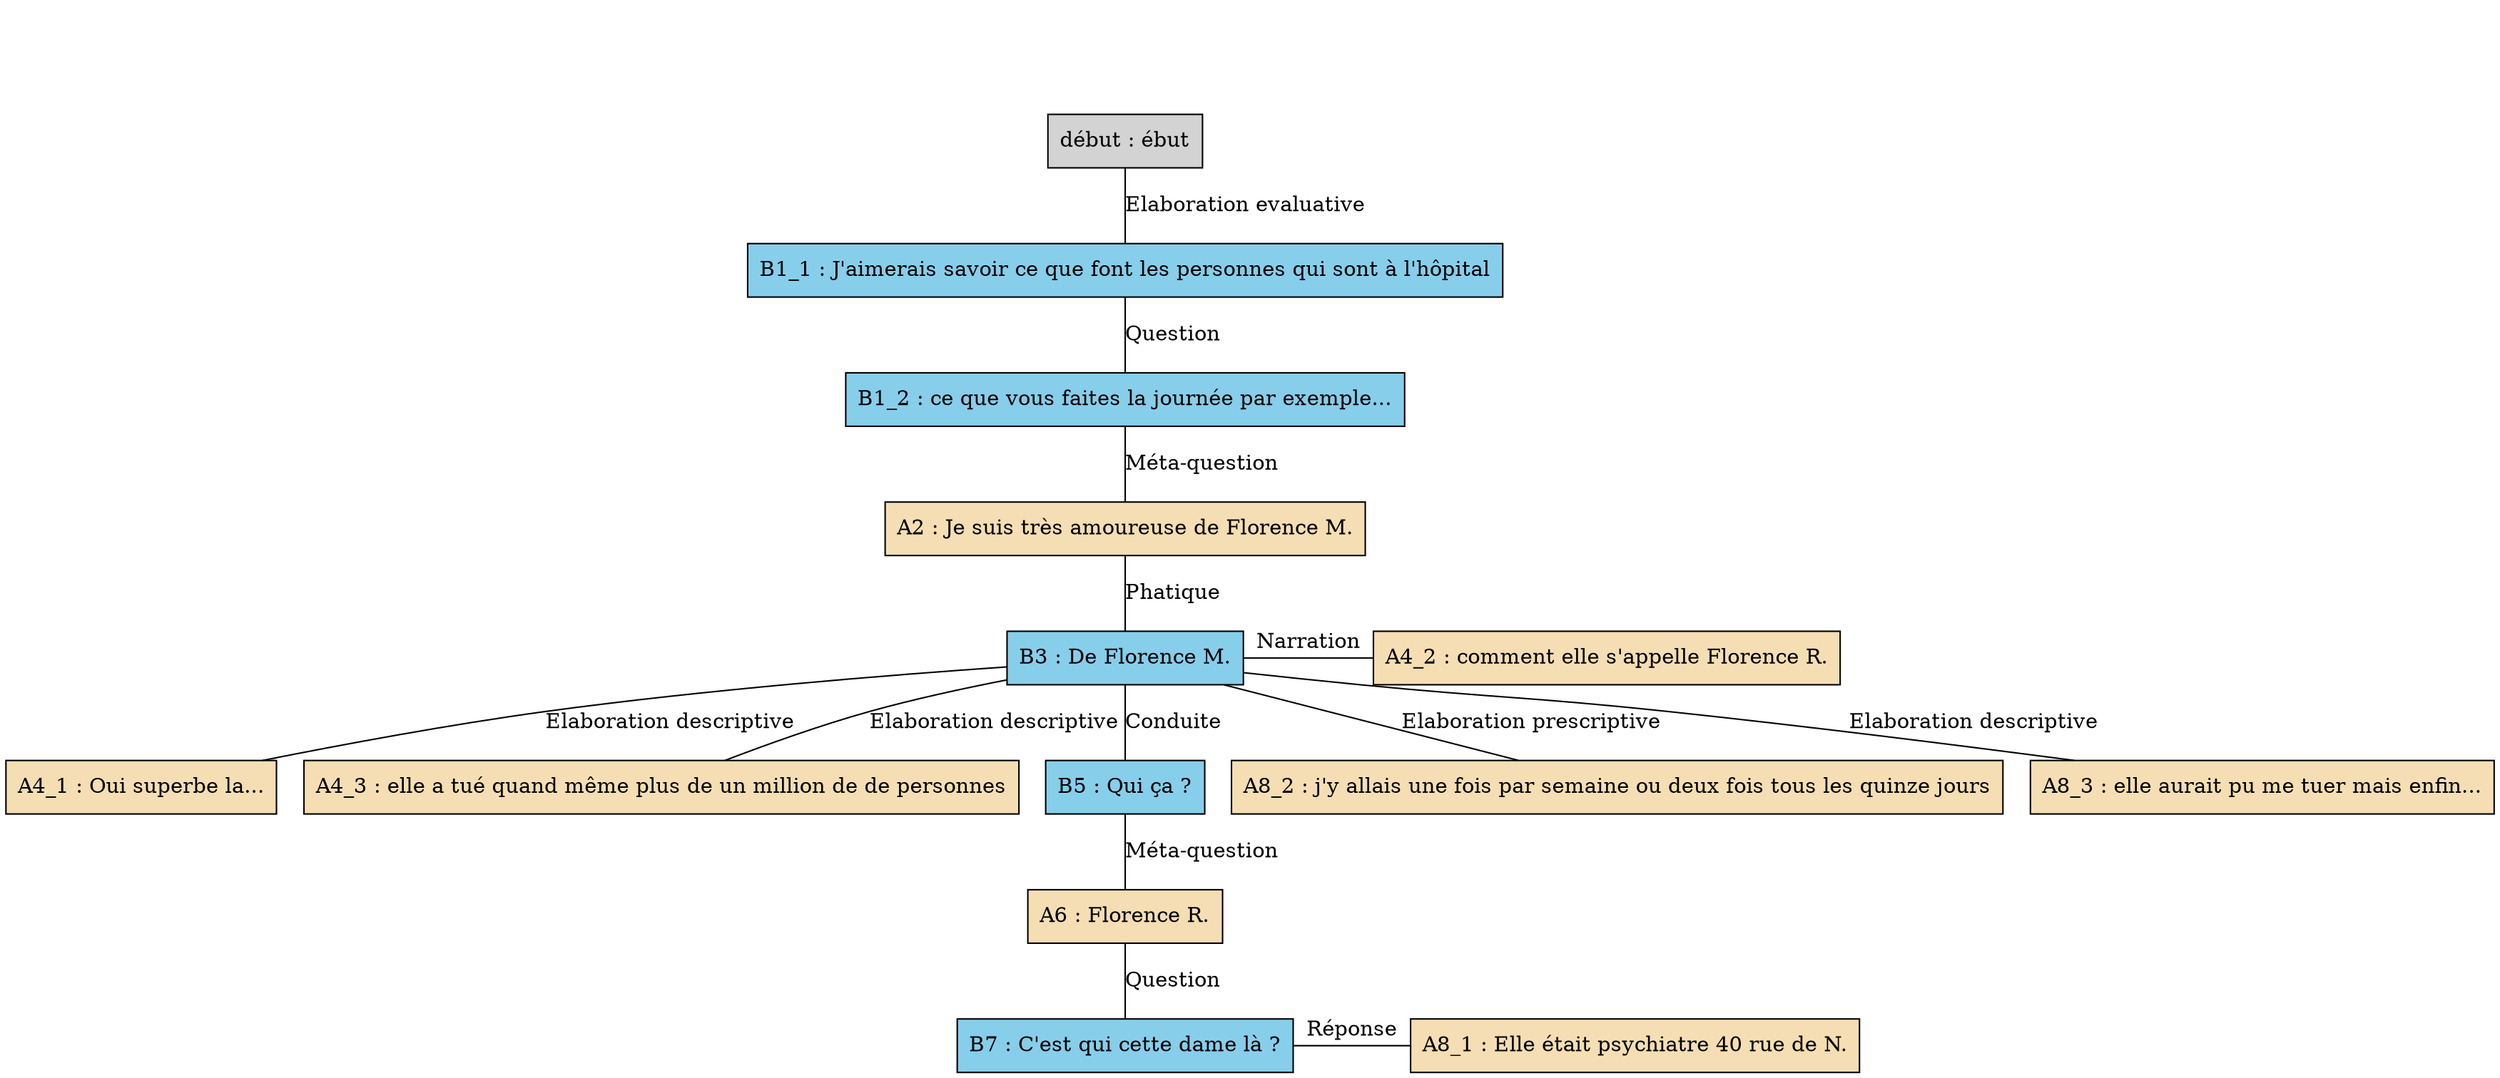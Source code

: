 digraph "Florence_-_A09" {
	node [shape=box style=filled]
	newrank=true
	zero [style=invis]
	"début" [label="début : ébut"]
	B1_1 [label="B1_1 : J'aimerais savoir ce que font les personnes qui sont à l'hôpital" fillcolor=skyblue]
	B1_2 [label="B1_2 : ce que vous faites la journée par exemple..." fillcolor=skyblue]
	A2 [label="A2 : Je suis très amoureuse de Florence M." fillcolor=wheat]
	B3 [label="B3 : De Florence M." fillcolor=skyblue]
	A4_1 [label="A4_1 : Oui superbe la..." fillcolor=wheat]
	A4_2 [label="A4_2 : comment elle s'appelle Florence R." fillcolor=wheat]
	A4_3 [label="A4_3 : elle a tué quand même plus de un million de de personnes" fillcolor=wheat]
	B5 [label="B5 : Qui ça ?" fillcolor=skyblue]
	A6 [label="A6 : Florence R." fillcolor=wheat]
	B7 [label="B7 : C'est qui cette dame là ?" fillcolor=skyblue]
	A8_1 [label="A8_1 : Elle était psychiatre 40 rue de N." fillcolor=wheat]
	A8_2 [label="A8_2 : j'y allais une fois par semaine ou deux fois tous les quinze jours" fillcolor=wheat]
	A8_3 [label="A8_3 : elle aurait pu me tuer mais enfin..." fillcolor=wheat]
	zero -> "début" [label="" style=invis]
	"début" -> B1_1 [label="Elaboration evaluative" dir=none weight=2]
	B1_1 -> B1_2 [label=Question dir=none weight=2]
	B1_2 -> A2 [label="Méta-question" dir=none weight=2]
	A2 -> B3 [label=Phatique dir=none weight=2]
	B3 -> A4_1 [label="Elaboration descriptive" dir=none weight=2]
	A2 -> A4_2 [style=invis weight=1]
	B3 -> A4_2 [label=Narration constraint=false dir=none]
	B3 -> A4_3 [label="Elaboration descriptive" dir=none weight=2]
	B3 -> B5 [label=Conduite dir=none weight=2]
	B5 -> A6 [label="Méta-question" dir=none weight=2]
	A6 -> B7 [label=Question dir=none weight=2]
	A6 -> A8_1 [style=invis weight=1]
	B7 -> A8_1 [label="Réponse" constraint=false dir=none]
	B3 -> A8_2 [label="Elaboration prescriptive" dir=none weight=2]
	B3 -> A8_3 [label="Elaboration descriptive" dir=none weight=2]
}
